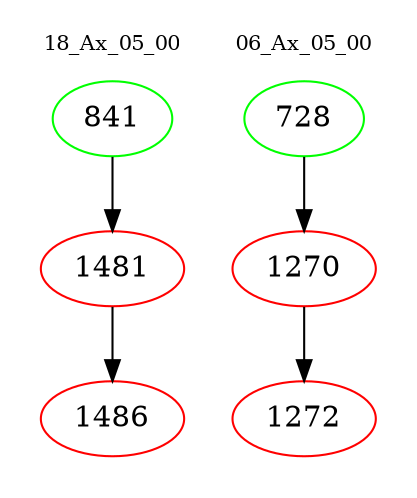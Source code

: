 digraph{
subgraph cluster_0 {
color = white
label = "18_Ax_05_00";
fontsize=10;
T0_841 [label="841", color="green"]
T0_841 -> T0_1481 [color="black"]
T0_1481 [label="1481", color="red"]
T0_1481 -> T0_1486 [color="black"]
T0_1486 [label="1486", color="red"]
}
subgraph cluster_1 {
color = white
label = "06_Ax_05_00";
fontsize=10;
T1_728 [label="728", color="green"]
T1_728 -> T1_1270 [color="black"]
T1_1270 [label="1270", color="red"]
T1_1270 -> T1_1272 [color="black"]
T1_1272 [label="1272", color="red"]
}
}
